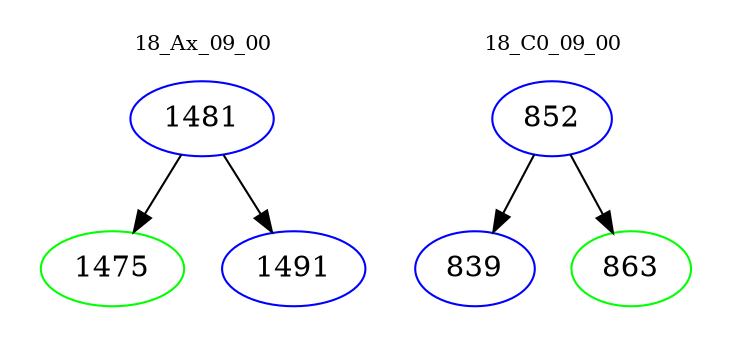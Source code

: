 digraph{
subgraph cluster_0 {
color = white
label = "18_Ax_09_00";
fontsize=10;
T0_1481 [label="1481", color="blue"]
T0_1481 -> T0_1475 [color="black"]
T0_1475 [label="1475", color="green"]
T0_1481 -> T0_1491 [color="black"]
T0_1491 [label="1491", color="blue"]
}
subgraph cluster_1 {
color = white
label = "18_C0_09_00";
fontsize=10;
T1_852 [label="852", color="blue"]
T1_852 -> T1_839 [color="black"]
T1_839 [label="839", color="blue"]
T1_852 -> T1_863 [color="black"]
T1_863 [label="863", color="green"]
}
}
